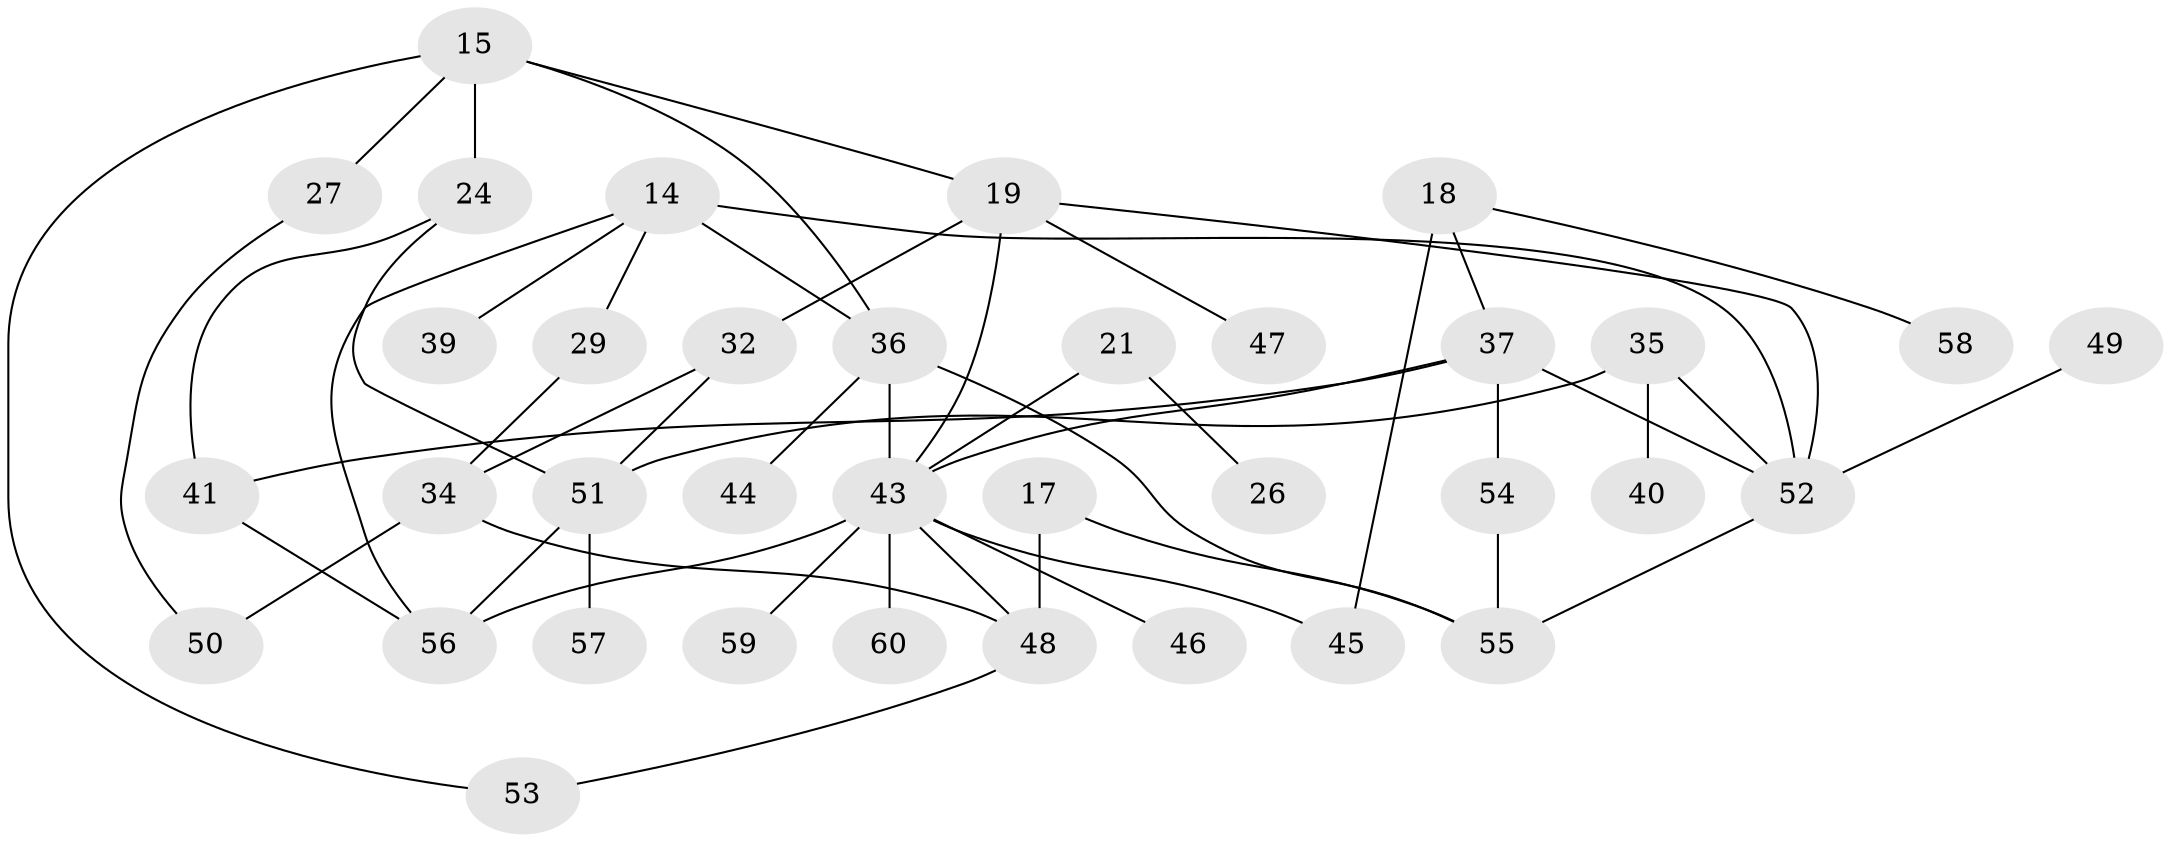 // original degree distribution, {8: 0.016666666666666666, 3: 0.2833333333333333, 5: 0.06666666666666667, 4: 0.16666666666666666, 6: 0.03333333333333333, 2: 0.25, 1: 0.18333333333333332}
// Generated by graph-tools (version 1.1) at 2025/44/03/04/25 21:44:18]
// undirected, 36 vertices, 52 edges
graph export_dot {
graph [start="1"]
  node [color=gray90,style=filled];
  14;
  15 [super="+6+9"];
  17;
  18;
  19;
  21;
  24 [super="+10+16"];
  26;
  27 [super="+12"];
  29;
  32;
  34;
  35;
  36 [super="+28+5"];
  37 [super="+13"];
  39;
  40;
  41;
  43 [super="+2+8+42"];
  44;
  45 [super="+33"];
  46;
  47;
  48 [super="+4"];
  49;
  50;
  51 [super="+25+22+31"];
  52 [super="+20"];
  53;
  54;
  55;
  56 [super="+38"];
  57;
  58;
  59;
  60;
  14 -- 29;
  14 -- 39;
  14 -- 52 [weight=2];
  14 -- 36;
  14 -- 56;
  15 -- 19;
  15 -- 27 [weight=2];
  15 -- 36 [weight=3];
  15 -- 53;
  15 -- 24 [weight=2];
  17 -- 55;
  17 -- 48;
  18 -- 45 [weight=2];
  18 -- 58;
  18 -- 37;
  19 -- 32;
  19 -- 47;
  19 -- 52;
  19 -- 43;
  21 -- 26;
  21 -- 43;
  24 -- 41;
  24 -- 51;
  27 -- 50;
  29 -- 34;
  32 -- 34;
  32 -- 51;
  34 -- 48;
  34 -- 50;
  35 -- 40;
  35 -- 52;
  35 -- 51;
  36 -- 44;
  36 -- 55;
  36 -- 43 [weight=4];
  37 -- 52;
  37 -- 54;
  37 -- 41;
  37 -- 43;
  41 -- 56;
  43 -- 56 [weight=2];
  43 -- 46;
  43 -- 60;
  43 -- 48;
  43 -- 45;
  43 -- 59;
  48 -- 53;
  49 -- 52;
  51 -- 57;
  51 -- 56;
  52 -- 55;
  54 -- 55;
}
